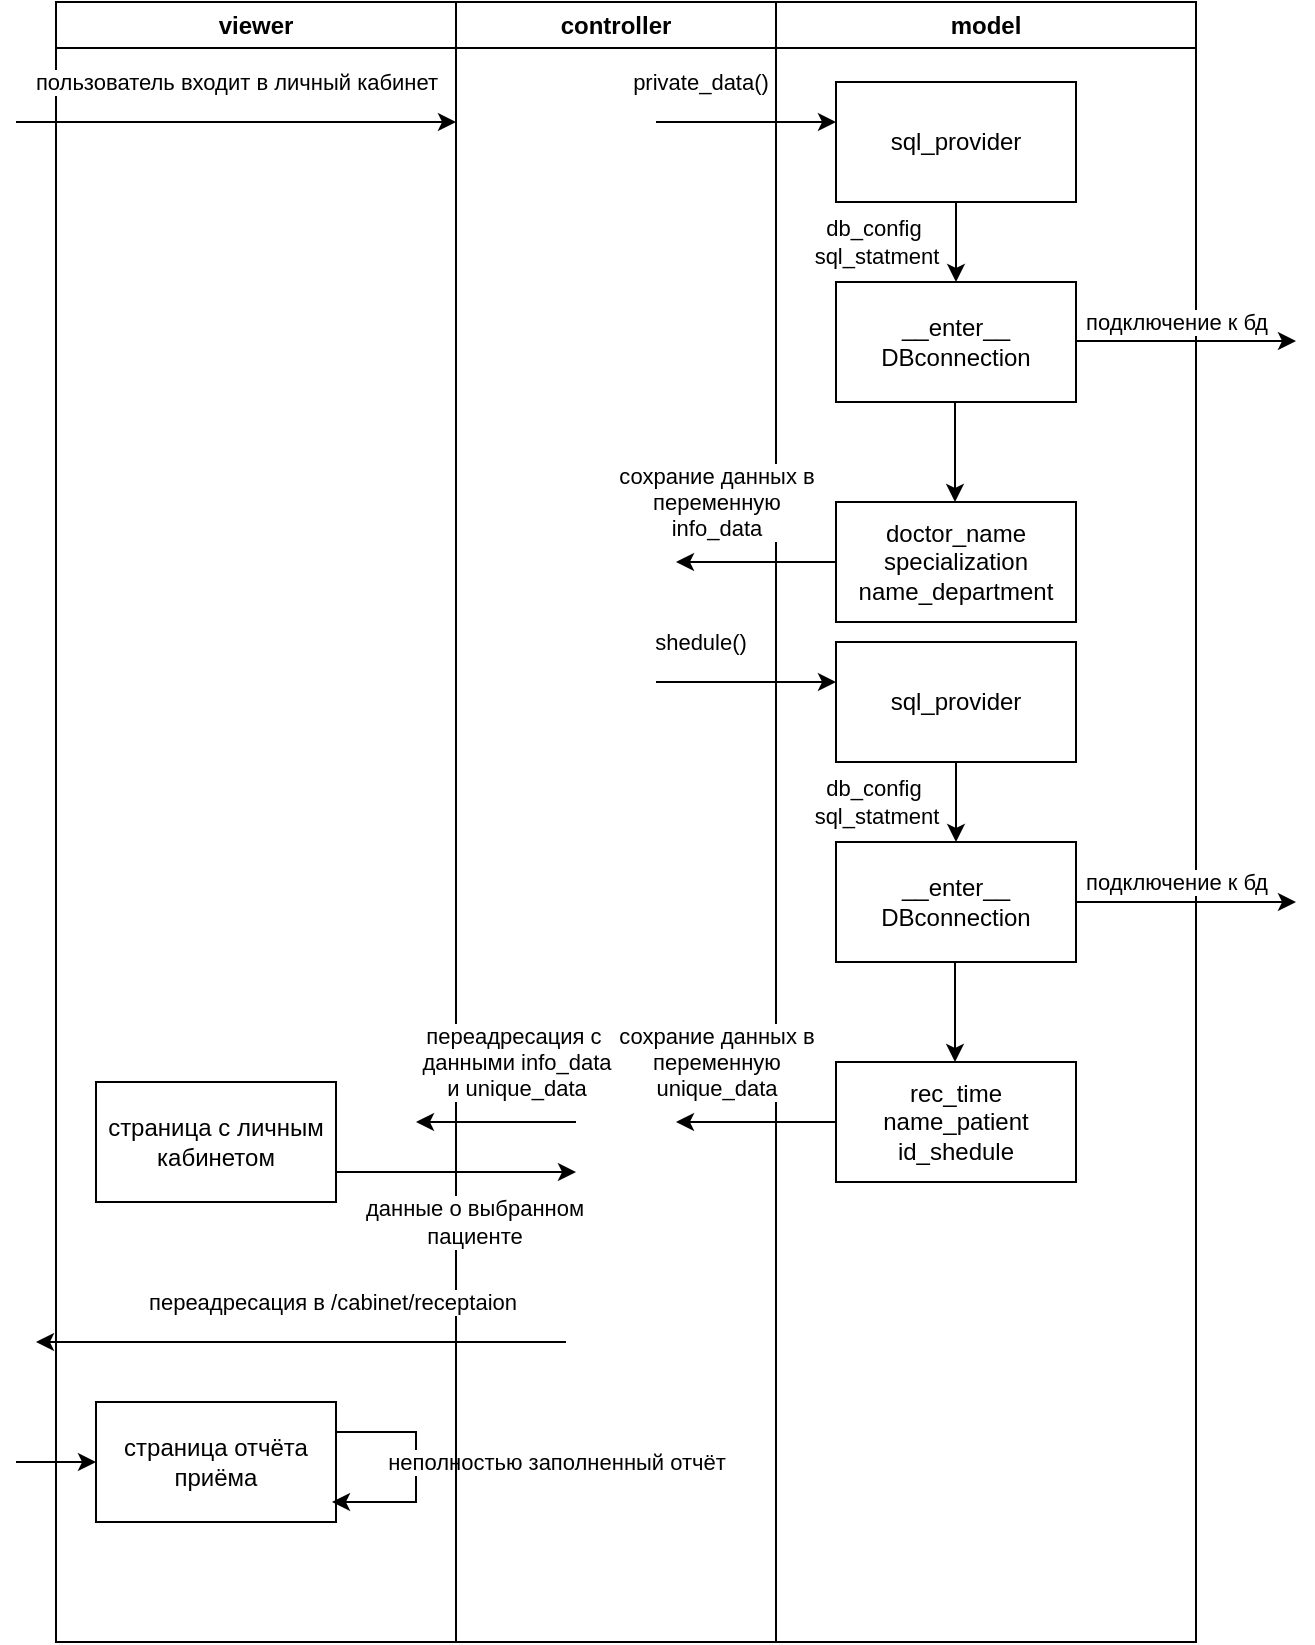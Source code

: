<mxfile version="24.7.17">
  <diagram name="Страница — 1" id="kAlCPUtNzBLGzc_GxQYV">
    <mxGraphModel dx="1290" dy="621" grid="1" gridSize="10" guides="1" tooltips="1" connect="1" arrows="1" fold="1" page="1" pageScale="1" pageWidth="827" pageHeight="1169" math="0" shadow="0">
      <root>
        <mxCell id="0" />
        <mxCell id="1" parent="0" />
        <mxCell id="MoRENDN0Ap5jospG5ebb-1" value="viewer" style="swimlane;whiteSpace=wrap;html=1;" vertex="1" parent="1">
          <mxGeometry x="100" y="80" width="200" height="820" as="geometry" />
        </mxCell>
        <mxCell id="MoRENDN0Ap5jospG5ebb-2" value="" style="endArrow=classic;html=1;rounded=0;" edge="1" parent="MoRENDN0Ap5jospG5ebb-1">
          <mxGeometry width="50" height="50" relative="1" as="geometry">
            <mxPoint x="-20" y="60" as="sourcePoint" />
            <mxPoint x="200" y="60" as="targetPoint" />
          </mxGeometry>
        </mxCell>
        <mxCell id="MoRENDN0Ap5jospG5ebb-3" value="пользователь входит в личный кабинет" style="edgeLabel;html=1;align=center;verticalAlign=middle;resizable=0;points=[];" vertex="1" connectable="0" parent="MoRENDN0Ap5jospG5ebb-2">
          <mxGeometry x="-0.102" y="-1" relative="1" as="geometry">
            <mxPoint x="11" y="-21" as="offset" />
          </mxGeometry>
        </mxCell>
        <mxCell id="MoRENDN0Ap5jospG5ebb-4" value="страница с личным кабинетом" style="rounded=0;whiteSpace=wrap;html=1;" vertex="1" parent="MoRENDN0Ap5jospG5ebb-1">
          <mxGeometry x="20" y="540" width="120" height="60" as="geometry" />
        </mxCell>
        <mxCell id="MoRENDN0Ap5jospG5ebb-5" value="страница отчёта приёма" style="rounded=0;whiteSpace=wrap;html=1;" vertex="1" parent="MoRENDN0Ap5jospG5ebb-1">
          <mxGeometry x="20" y="700" width="120" height="60" as="geometry" />
        </mxCell>
        <mxCell id="MoRENDN0Ap5jospG5ebb-11" value="" style="endArrow=classic;html=1;rounded=0;exitX=1;exitY=0.25;exitDx=0;exitDy=0;" edge="1" parent="MoRENDN0Ap5jospG5ebb-1" source="MoRENDN0Ap5jospG5ebb-5">
          <mxGeometry width="50" height="50" relative="1" as="geometry">
            <mxPoint x="270" y="710" as="sourcePoint" />
            <mxPoint x="138" y="750" as="targetPoint" />
            <Array as="points">
              <mxPoint x="180" y="715" />
              <mxPoint x="180" y="750" />
            </Array>
          </mxGeometry>
        </mxCell>
        <mxCell id="MoRENDN0Ap5jospG5ebb-12" value="неполностью заполненный отчёт" style="edgeLabel;html=1;align=center;verticalAlign=middle;resizable=0;points=[];" vertex="1" connectable="0" parent="MoRENDN0Ap5jospG5ebb-11">
          <mxGeometry x="0.12" y="1" relative="1" as="geometry">
            <mxPoint x="69" y="-11" as="offset" />
          </mxGeometry>
        </mxCell>
        <mxCell id="MoRENDN0Ap5jospG5ebb-6" value="controller" style="swimlane;whiteSpace=wrap;html=1;" vertex="1" parent="1">
          <mxGeometry x="300" y="80" width="160" height="820" as="geometry" />
        </mxCell>
        <mxCell id="MoRENDN0Ap5jospG5ebb-7" value="" style="endArrow=classic;html=1;rounded=0;" edge="1" parent="MoRENDN0Ap5jospG5ebb-6">
          <mxGeometry width="50" height="50" relative="1" as="geometry">
            <mxPoint x="100" y="60" as="sourcePoint" />
            <mxPoint x="190" y="60" as="targetPoint" />
          </mxGeometry>
        </mxCell>
        <mxCell id="MoRENDN0Ap5jospG5ebb-8" value="private_data()" style="edgeLabel;html=1;align=center;verticalAlign=middle;resizable=0;points=[];" vertex="1" connectable="0" parent="MoRENDN0Ap5jospG5ebb-7">
          <mxGeometry x="-0.516" y="3" relative="1" as="geometry">
            <mxPoint y="-17" as="offset" />
          </mxGeometry>
        </mxCell>
        <mxCell id="MoRENDN0Ap5jospG5ebb-9" value="" style="endArrow=classic;html=1;rounded=0;" edge="1" parent="MoRENDN0Ap5jospG5ebb-6">
          <mxGeometry width="50" height="50" relative="1" as="geometry">
            <mxPoint x="55" y="670" as="sourcePoint" />
            <mxPoint x="-210" y="670" as="targetPoint" />
          </mxGeometry>
        </mxCell>
        <mxCell id="MoRENDN0Ap5jospG5ebb-10" value="переадресация в /cabinet/receptaion" style="edgeLabel;html=1;align=center;verticalAlign=middle;resizable=0;points=[];" vertex="1" connectable="0" parent="MoRENDN0Ap5jospG5ebb-9">
          <mxGeometry x="-0.115" y="1" relative="1" as="geometry">
            <mxPoint y="-21" as="offset" />
          </mxGeometry>
        </mxCell>
        <mxCell id="MoRENDN0Ap5jospG5ebb-13" value="model" style="swimlane;whiteSpace=wrap;html=1;" vertex="1" parent="1">
          <mxGeometry x="460" y="80" width="210" height="820" as="geometry" />
        </mxCell>
        <mxCell id="MoRENDN0Ap5jospG5ebb-14" value="sql_provider" style="rounded=0;whiteSpace=wrap;html=1;" vertex="1" parent="MoRENDN0Ap5jospG5ebb-13">
          <mxGeometry x="30" y="40" width="120" height="60" as="geometry" />
        </mxCell>
        <mxCell id="MoRENDN0Ap5jospG5ebb-15" value="__enter__&lt;br&gt;DBconnection" style="rounded=0;whiteSpace=wrap;html=1;" vertex="1" parent="MoRENDN0Ap5jospG5ebb-13">
          <mxGeometry x="30" y="140" width="120" height="60" as="geometry" />
        </mxCell>
        <mxCell id="MoRENDN0Ap5jospG5ebb-16" value="db_config&amp;nbsp;&lt;br&gt;sql_statment" style="edgeLabel;html=1;align=center;verticalAlign=middle;resizable=0;points=[];" vertex="1" connectable="0" parent="MoRENDN0Ap5jospG5ebb-13">
          <mxGeometry x="50" y="120" as="geometry" />
        </mxCell>
        <mxCell id="MoRENDN0Ap5jospG5ebb-17" value="" style="endArrow=classic;html=1;rounded=0;exitX=0.5;exitY=1;exitDx=0;exitDy=0;" edge="1" parent="MoRENDN0Ap5jospG5ebb-13">
          <mxGeometry width="50" height="50" relative="1" as="geometry">
            <mxPoint x="89.5" y="200" as="sourcePoint" />
            <mxPoint x="89.5" y="250" as="targetPoint" />
          </mxGeometry>
        </mxCell>
        <mxCell id="MoRENDN0Ap5jospG5ebb-18" value="doctor_name&lt;br&gt;specialization&lt;br&gt;name_department" style="rounded=0;whiteSpace=wrap;html=1;" vertex="1" parent="MoRENDN0Ap5jospG5ebb-13">
          <mxGeometry x="30" y="250" width="120" height="60" as="geometry" />
        </mxCell>
        <mxCell id="MoRENDN0Ap5jospG5ebb-19" value="" style="endArrow=classic;html=1;rounded=0;" edge="1" parent="MoRENDN0Ap5jospG5ebb-13">
          <mxGeometry width="50" height="50" relative="1" as="geometry">
            <mxPoint x="-60" y="340" as="sourcePoint" />
            <mxPoint x="30" y="340" as="targetPoint" />
          </mxGeometry>
        </mxCell>
        <mxCell id="MoRENDN0Ap5jospG5ebb-20" value="shedule()" style="edgeLabel;html=1;align=center;verticalAlign=middle;resizable=0;points=[];" vertex="1" connectable="0" parent="MoRENDN0Ap5jospG5ebb-19">
          <mxGeometry x="-0.516" y="3" relative="1" as="geometry">
            <mxPoint y="-17" as="offset" />
          </mxGeometry>
        </mxCell>
        <mxCell id="MoRENDN0Ap5jospG5ebb-21" value="sql_provider" style="rounded=0;whiteSpace=wrap;html=1;" vertex="1" parent="MoRENDN0Ap5jospG5ebb-13">
          <mxGeometry x="30" y="320" width="120" height="60" as="geometry" />
        </mxCell>
        <mxCell id="MoRENDN0Ap5jospG5ebb-22" value="__enter__&lt;br&gt;DBconnection" style="rounded=0;whiteSpace=wrap;html=1;" vertex="1" parent="MoRENDN0Ap5jospG5ebb-13">
          <mxGeometry x="30" y="420" width="120" height="60" as="geometry" />
        </mxCell>
        <mxCell id="MoRENDN0Ap5jospG5ebb-23" value="db_config&amp;nbsp;&lt;br&gt;sql_statment" style="edgeLabel;html=1;align=center;verticalAlign=middle;resizable=0;points=[];" vertex="1" connectable="0" parent="MoRENDN0Ap5jospG5ebb-13">
          <mxGeometry x="50" y="400" as="geometry" />
        </mxCell>
        <mxCell id="MoRENDN0Ap5jospG5ebb-24" value="" style="endArrow=classic;html=1;rounded=0;exitX=0.5;exitY=1;exitDx=0;exitDy=0;" edge="1" parent="MoRENDN0Ap5jospG5ebb-13">
          <mxGeometry width="50" height="50" relative="1" as="geometry">
            <mxPoint x="89.5" y="480" as="sourcePoint" />
            <mxPoint x="89.5" y="530" as="targetPoint" />
          </mxGeometry>
        </mxCell>
        <mxCell id="MoRENDN0Ap5jospG5ebb-25" value="rec_time&lt;br&gt;name_patient&lt;br&gt;id_shedule" style="rounded=0;whiteSpace=wrap;html=1;" vertex="1" parent="MoRENDN0Ap5jospG5ebb-13">
          <mxGeometry x="30" y="530" width="120" height="60" as="geometry" />
        </mxCell>
        <mxCell id="MoRENDN0Ap5jospG5ebb-26" value="" style="endArrow=classic;html=1;rounded=0;exitX=0.5;exitY=1;exitDx=0;exitDy=0;" edge="1" parent="MoRENDN0Ap5jospG5ebb-13" source="MoRENDN0Ap5jospG5ebb-21">
          <mxGeometry width="50" height="50" relative="1" as="geometry">
            <mxPoint x="130" y="490" as="sourcePoint" />
            <mxPoint x="90" y="420" as="targetPoint" />
          </mxGeometry>
        </mxCell>
        <mxCell id="MoRENDN0Ap5jospG5ebb-27" value="подключение к бд" style="edgeLabel;html=1;align=center;verticalAlign=middle;resizable=0;points=[];" vertex="1" connectable="0" parent="MoRENDN0Ap5jospG5ebb-13">
          <mxGeometry x="200" y="439.5" as="geometry" />
        </mxCell>
        <mxCell id="MoRENDN0Ap5jospG5ebb-28" value="" style="endArrow=classic;html=1;rounded=0;exitX=0;exitY=0.5;exitDx=0;exitDy=0;" edge="1" parent="MoRENDN0Ap5jospG5ebb-13" source="MoRENDN0Ap5jospG5ebb-25">
          <mxGeometry width="50" height="50" relative="1" as="geometry">
            <mxPoint x="-70" y="550" as="sourcePoint" />
            <mxPoint x="-50" y="560" as="targetPoint" />
          </mxGeometry>
        </mxCell>
        <mxCell id="MoRENDN0Ap5jospG5ebb-29" value="сохрание данных в &lt;br&gt;переменную &lt;br&gt;unique_data" style="edgeLabel;html=1;align=center;verticalAlign=middle;resizable=0;points=[];" vertex="1" connectable="0" parent="MoRENDN0Ap5jospG5ebb-28">
          <mxGeometry x="0.23" y="4" relative="1" as="geometry">
            <mxPoint x="-11" y="-34" as="offset" />
          </mxGeometry>
        </mxCell>
        <mxCell id="MoRENDN0Ap5jospG5ebb-50" value="" style="endArrow=classic;html=1;rounded=0;exitX=0.5;exitY=1;exitDx=0;exitDy=0;" edge="1" parent="1" source="MoRENDN0Ap5jospG5ebb-14">
          <mxGeometry width="50" height="50" relative="1" as="geometry">
            <mxPoint x="590" y="290" as="sourcePoint" />
            <mxPoint x="550" y="220" as="targetPoint" />
          </mxGeometry>
        </mxCell>
        <mxCell id="MoRENDN0Ap5jospG5ebb-51" value="" style="endArrow=classic;html=1;rounded=0;" edge="1" parent="1">
          <mxGeometry width="50" height="50" relative="1" as="geometry">
            <mxPoint x="610" y="249.5" as="sourcePoint" />
            <mxPoint x="720" y="249.5" as="targetPoint" />
          </mxGeometry>
        </mxCell>
        <mxCell id="MoRENDN0Ap5jospG5ebb-52" value="подключение к бд" style="edgeLabel;html=1;align=center;verticalAlign=middle;resizable=0;points=[];" vertex="1" connectable="0" parent="MoRENDN0Ap5jospG5ebb-51">
          <mxGeometry x="0.145" y="3" relative="1" as="geometry">
            <mxPoint x="-13" y="-7" as="offset" />
          </mxGeometry>
        </mxCell>
        <mxCell id="MoRENDN0Ap5jospG5ebb-53" value="" style="endArrow=classic;html=1;rounded=0;exitX=0;exitY=0.5;exitDx=0;exitDy=0;" edge="1" parent="1" source="MoRENDN0Ap5jospG5ebb-18">
          <mxGeometry width="50" height="50" relative="1" as="geometry">
            <mxPoint x="390" y="350" as="sourcePoint" />
            <mxPoint x="410" y="360" as="targetPoint" />
          </mxGeometry>
        </mxCell>
        <mxCell id="MoRENDN0Ap5jospG5ebb-54" value="сохрание данных в &lt;br&gt;переменную &lt;br&gt;info_data" style="edgeLabel;html=1;align=center;verticalAlign=middle;resizable=0;points=[];" vertex="1" connectable="0" parent="MoRENDN0Ap5jospG5ebb-53">
          <mxGeometry x="0.23" y="4" relative="1" as="geometry">
            <mxPoint x="-11" y="-34" as="offset" />
          </mxGeometry>
        </mxCell>
        <mxCell id="MoRENDN0Ap5jospG5ebb-55" value="" style="endArrow=classic;html=1;rounded=0;" edge="1" parent="1">
          <mxGeometry width="50" height="50" relative="1" as="geometry">
            <mxPoint x="610" y="530" as="sourcePoint" />
            <mxPoint x="720" y="530" as="targetPoint" />
          </mxGeometry>
        </mxCell>
        <mxCell id="MoRENDN0Ap5jospG5ebb-56" value="подключение к бд" style="edgeLabel;html=1;align=center;verticalAlign=middle;resizable=0;points=[];" vertex="1" connectable="0" parent="MoRENDN0Ap5jospG5ebb-55">
          <mxGeometry x="0.145" y="3" relative="1" as="geometry">
            <mxPoint x="-13" y="-7" as="offset" />
          </mxGeometry>
        </mxCell>
        <mxCell id="MoRENDN0Ap5jospG5ebb-57" value="" style="endArrow=classic;html=1;rounded=0;" edge="1" parent="1">
          <mxGeometry width="50" height="50" relative="1" as="geometry">
            <mxPoint x="360" y="640" as="sourcePoint" />
            <mxPoint x="280" y="640" as="targetPoint" />
          </mxGeometry>
        </mxCell>
        <mxCell id="MoRENDN0Ap5jospG5ebb-58" value="переадресация с&amp;nbsp;&lt;br&gt;данными info_data&lt;br&gt;и unique_data" style="edgeLabel;html=1;align=center;verticalAlign=middle;resizable=0;points=[];" vertex="1" connectable="0" parent="MoRENDN0Ap5jospG5ebb-57">
          <mxGeometry x="-0.195" y="-2" relative="1" as="geometry">
            <mxPoint x="2" y="-28" as="offset" />
          </mxGeometry>
        </mxCell>
        <mxCell id="MoRENDN0Ap5jospG5ebb-59" value="" style="endArrow=classic;html=1;rounded=0;exitX=1;exitY=0.75;exitDx=0;exitDy=0;" edge="1" parent="1" source="MoRENDN0Ap5jospG5ebb-4">
          <mxGeometry width="50" height="50" relative="1" as="geometry">
            <mxPoint x="390" y="650" as="sourcePoint" />
            <mxPoint x="360" y="665" as="targetPoint" />
            <Array as="points" />
          </mxGeometry>
        </mxCell>
        <mxCell id="MoRENDN0Ap5jospG5ebb-60" value="данные о выбранном &lt;br&gt;пациенте" style="edgeLabel;html=1;align=center;verticalAlign=middle;resizable=0;points=[];" vertex="1" connectable="0" parent="MoRENDN0Ap5jospG5ebb-59">
          <mxGeometry x="-0.03" relative="1" as="geometry">
            <mxPoint x="11" y="25" as="offset" />
          </mxGeometry>
        </mxCell>
        <mxCell id="MoRENDN0Ap5jospG5ebb-61" value="" style="endArrow=classic;html=1;rounded=0;entryX=0;entryY=0.5;entryDx=0;entryDy=0;" edge="1" parent="1" target="MoRENDN0Ap5jospG5ebb-5">
          <mxGeometry width="50" height="50" relative="1" as="geometry">
            <mxPoint x="80" y="810" as="sourcePoint" />
            <mxPoint x="100" y="800" as="targetPoint" />
          </mxGeometry>
        </mxCell>
      </root>
    </mxGraphModel>
  </diagram>
</mxfile>
